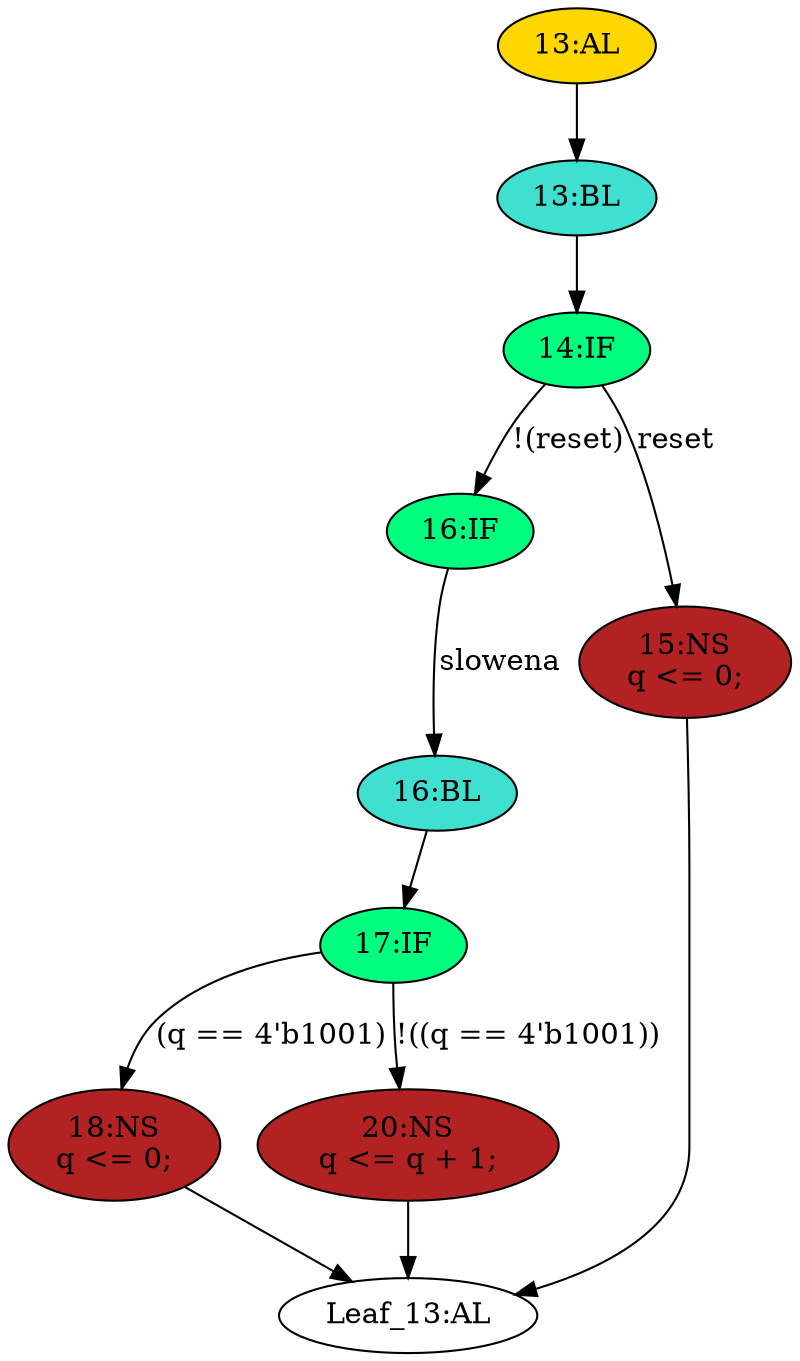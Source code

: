 strict digraph "" {
	node [label="\N"];
	"16:IF"	[ast="<pyverilog.vparser.ast.IfStatement object at 0x7f0ea6199490>",
		fillcolor=springgreen,
		label="16:IF",
		statements="[]",
		style=filled,
		typ=IfStatement];
	"16:BL"	[ast="<pyverilog.vparser.ast.Block object at 0x7f0ea6199610>",
		fillcolor=turquoise,
		label="16:BL",
		statements="[]",
		style=filled,
		typ=Block];
	"16:IF" -> "16:BL"	[cond="['slowena']",
		label=slowena,
		lineno=16];
	"17:IF"	[ast="<pyverilog.vparser.ast.IfStatement object at 0x7f0ea6199650>",
		fillcolor=springgreen,
		label="17:IF",
		statements="[]",
		style=filled,
		typ=IfStatement];
	"18:NS"	[ast="<pyverilog.vparser.ast.NonblockingSubstitution object at 0x7f0ea6199890>",
		fillcolor=firebrick,
		label="18:NS
q <= 0;",
		statements="[<pyverilog.vparser.ast.NonblockingSubstitution object at 0x7f0ea6199890>]",
		style=filled,
		typ=NonblockingSubstitution];
	"17:IF" -> "18:NS"	[cond="['q']",
		label="(q == 4'b1001)",
		lineno=17];
	"20:NS"	[ast="<pyverilog.vparser.ast.NonblockingSubstitution object at 0x7f0ea6199690>",
		fillcolor=firebrick,
		label="20:NS
q <= q + 1;",
		statements="[<pyverilog.vparser.ast.NonblockingSubstitution object at 0x7f0ea6199690>]",
		style=filled,
		typ=NonblockingSubstitution];
	"17:IF" -> "20:NS"	[cond="['q']",
		label="!((q == 4'b1001))",
		lineno=17];
	"13:AL"	[ast="<pyverilog.vparser.ast.Always object at 0x7f0ea6199ad0>",
		clk_sens=True,
		fillcolor=gold,
		label="13:AL",
		sens="['clk']",
		statements="[]",
		style=filled,
		typ=Always,
		use_var="['reset', 'q', 'slowena']"];
	"13:BL"	[ast="<pyverilog.vparser.ast.Block object at 0x7f0ea6199bd0>",
		fillcolor=turquoise,
		label="13:BL",
		statements="[]",
		style=filled,
		typ=Block];
	"13:AL" -> "13:BL"	[cond="[]",
		lineno=None];
	"Leaf_13:AL"	[def_var="['q']",
		label="Leaf_13:AL"];
	"18:NS" -> "Leaf_13:AL"	[cond="[]",
		lineno=None];
	"14:IF"	[ast="<pyverilog.vparser.ast.IfStatement object at 0x7f0ea6199c10>",
		fillcolor=springgreen,
		label="14:IF",
		statements="[]",
		style=filled,
		typ=IfStatement];
	"13:BL" -> "14:IF"	[cond="[]",
		lineno=None];
	"14:IF" -> "16:IF"	[cond="['reset']",
		label="!(reset)",
		lineno=14];
	"15:NS"	[ast="<pyverilog.vparser.ast.NonblockingSubstitution object at 0x7f0ea6199c50>",
		fillcolor=firebrick,
		label="15:NS
q <= 0;",
		statements="[<pyverilog.vparser.ast.NonblockingSubstitution object at 0x7f0ea6199c50>]",
		style=filled,
		typ=NonblockingSubstitution];
	"14:IF" -> "15:NS"	[cond="['reset']",
		label=reset,
		lineno=14];
	"15:NS" -> "Leaf_13:AL"	[cond="[]",
		lineno=None];
	"20:NS" -> "Leaf_13:AL"	[cond="[]",
		lineno=None];
	"16:BL" -> "17:IF"	[cond="[]",
		lineno=None];
}
